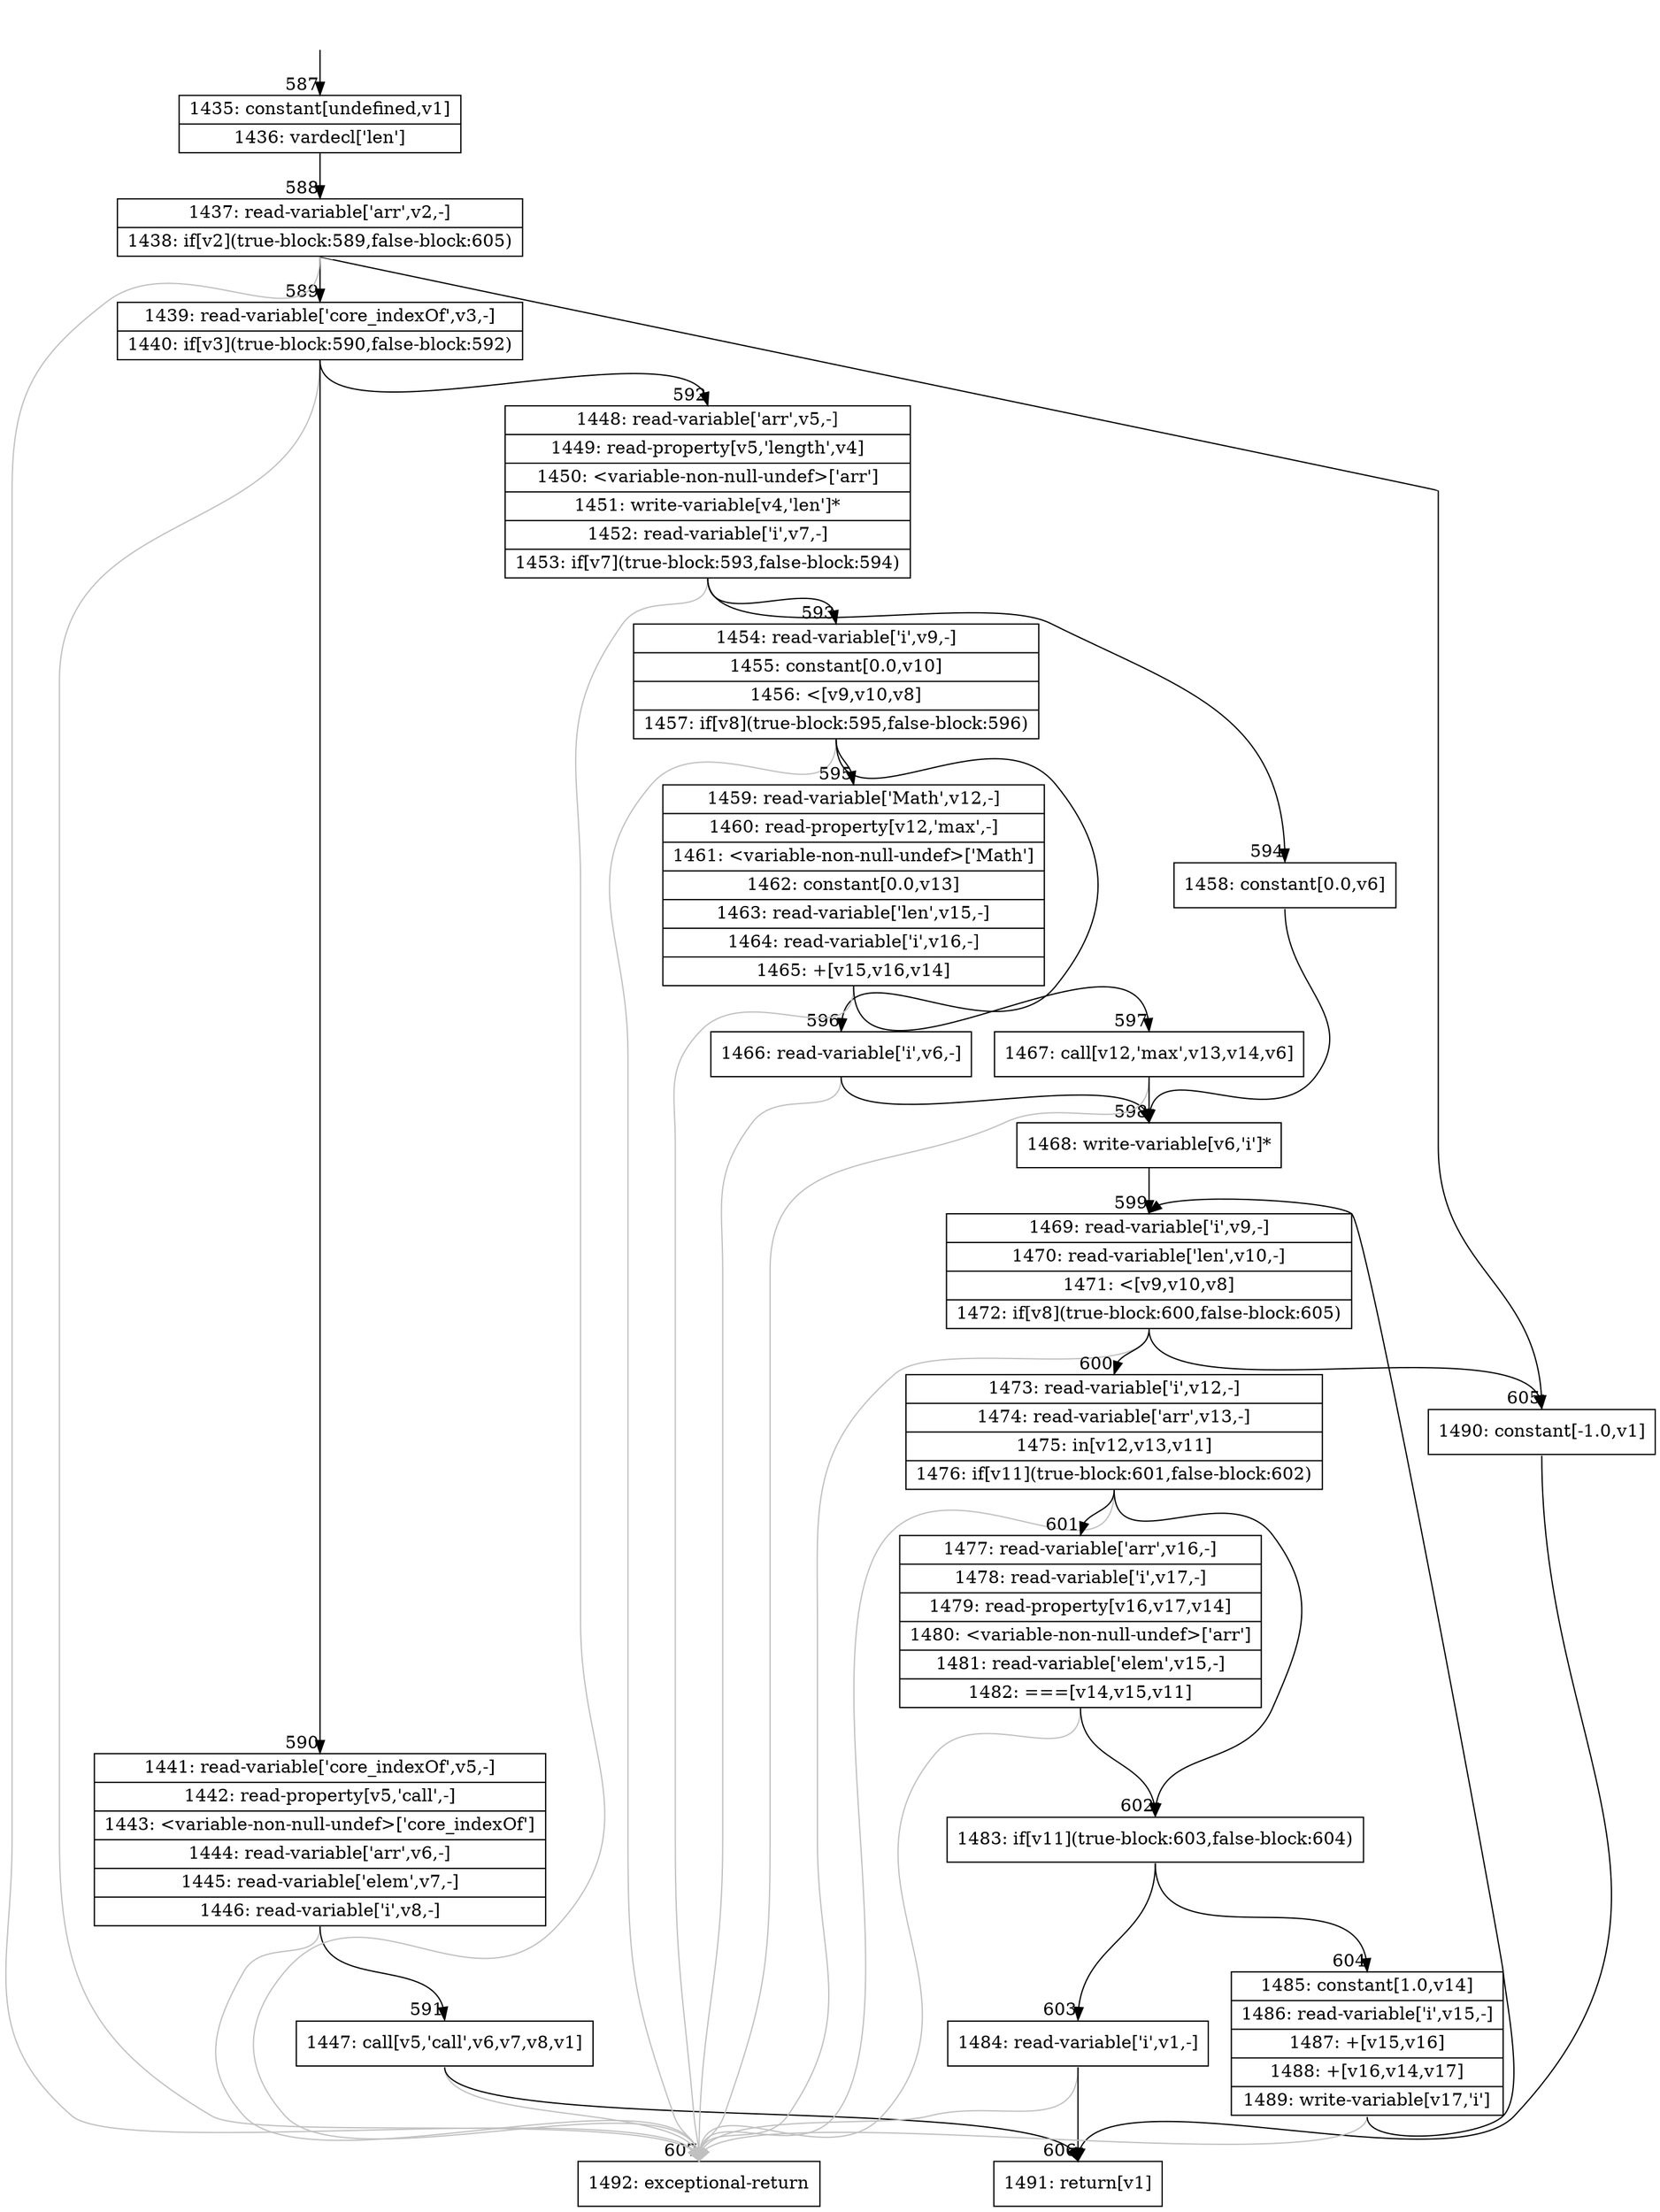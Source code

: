 digraph {
rankdir="TD"
BB_entry44[shape=none,label=""];
BB_entry44 -> BB587 [tailport=s, headport=n, headlabel="    587"]
BB587 [shape=record label="{1435: constant[undefined,v1]|1436: vardecl['len']}" ] 
BB587 -> BB588 [tailport=s, headport=n, headlabel="      588"]
BB588 [shape=record label="{1437: read-variable['arr',v2,-]|1438: if[v2](true-block:589,false-block:605)}" ] 
BB588 -> BB589 [tailport=s, headport=n, headlabel="      589"]
BB588 -> BB605 [tailport=s, headport=n, headlabel="      605"]
BB588 -> BB607 [tailport=s, headport=n, color=gray, headlabel="      607"]
BB589 [shape=record label="{1439: read-variable['core_indexOf',v3,-]|1440: if[v3](true-block:590,false-block:592)}" ] 
BB589 -> BB590 [tailport=s, headport=n, headlabel="      590"]
BB589 -> BB592 [tailport=s, headport=n, headlabel="      592"]
BB589 -> BB607 [tailport=s, headport=n, color=gray]
BB590 [shape=record label="{1441: read-variable['core_indexOf',v5,-]|1442: read-property[v5,'call',-]|1443: \<variable-non-null-undef\>['core_indexOf']|1444: read-variable['arr',v6,-]|1445: read-variable['elem',v7,-]|1446: read-variable['i',v8,-]}" ] 
BB590 -> BB591 [tailport=s, headport=n, headlabel="      591"]
BB590 -> BB607 [tailport=s, headport=n, color=gray]
BB591 [shape=record label="{1447: call[v5,'call',v6,v7,v8,v1]}" ] 
BB591 -> BB606 [tailport=s, headport=n, headlabel="      606"]
BB591 -> BB607 [tailport=s, headport=n, color=gray]
BB592 [shape=record label="{1448: read-variable['arr',v5,-]|1449: read-property[v5,'length',v4]|1450: \<variable-non-null-undef\>['arr']|1451: write-variable[v4,'len']*|1452: read-variable['i',v7,-]|1453: if[v7](true-block:593,false-block:594)}" ] 
BB592 -> BB593 [tailport=s, headport=n, headlabel="      593"]
BB592 -> BB594 [tailport=s, headport=n, headlabel="      594"]
BB592 -> BB607 [tailport=s, headport=n, color=gray]
BB593 [shape=record label="{1454: read-variable['i',v9,-]|1455: constant[0.0,v10]|1456: \<[v9,v10,v8]|1457: if[v8](true-block:595,false-block:596)}" ] 
BB593 -> BB595 [tailport=s, headport=n, headlabel="      595"]
BB593 -> BB596 [tailport=s, headport=n, headlabel="      596"]
BB593 -> BB607 [tailport=s, headport=n, color=gray]
BB594 [shape=record label="{1458: constant[0.0,v6]}" ] 
BB594 -> BB598 [tailport=s, headport=n, headlabel="      598"]
BB595 [shape=record label="{1459: read-variable['Math',v12,-]|1460: read-property[v12,'max',-]|1461: \<variable-non-null-undef\>['Math']|1462: constant[0.0,v13]|1463: read-variable['len',v15,-]|1464: read-variable['i',v16,-]|1465: +[v15,v16,v14]}" ] 
BB595 -> BB597 [tailport=s, headport=n, headlabel="      597"]
BB595 -> BB607 [tailport=s, headport=n, color=gray]
BB596 [shape=record label="{1466: read-variable['i',v6,-]}" ] 
BB596 -> BB598 [tailport=s, headport=n]
BB596 -> BB607 [tailport=s, headport=n, color=gray]
BB597 [shape=record label="{1467: call[v12,'max',v13,v14,v6]}" ] 
BB597 -> BB598 [tailport=s, headport=n]
BB597 -> BB607 [tailport=s, headport=n, color=gray]
BB598 [shape=record label="{1468: write-variable[v6,'i']*}" ] 
BB598 -> BB599 [tailport=s, headport=n, headlabel="      599"]
BB599 [shape=record label="{1469: read-variable['i',v9,-]|1470: read-variable['len',v10,-]|1471: \<[v9,v10,v8]|1472: if[v8](true-block:600,false-block:605)}" ] 
BB599 -> BB600 [tailport=s, headport=n, headlabel="      600"]
BB599 -> BB605 [tailport=s, headport=n]
BB599 -> BB607 [tailport=s, headport=n, color=gray]
BB600 [shape=record label="{1473: read-variable['i',v12,-]|1474: read-variable['arr',v13,-]|1475: in[v12,v13,v11]|1476: if[v11](true-block:601,false-block:602)}" ] 
BB600 -> BB602 [tailport=s, headport=n, headlabel="      602"]
BB600 -> BB601 [tailport=s, headport=n, headlabel="      601"]
BB600 -> BB607 [tailport=s, headport=n, color=gray]
BB601 [shape=record label="{1477: read-variable['arr',v16,-]|1478: read-variable['i',v17,-]|1479: read-property[v16,v17,v14]|1480: \<variable-non-null-undef\>['arr']|1481: read-variable['elem',v15,-]|1482: ===[v14,v15,v11]}" ] 
BB601 -> BB602 [tailport=s, headport=n]
BB601 -> BB607 [tailport=s, headport=n, color=gray]
BB602 [shape=record label="{1483: if[v11](true-block:603,false-block:604)}" ] 
BB602 -> BB603 [tailport=s, headport=n, headlabel="      603"]
BB602 -> BB604 [tailport=s, headport=n, headlabel="      604"]
BB603 [shape=record label="{1484: read-variable['i',v1,-]}" ] 
BB603 -> BB606 [tailport=s, headport=n]
BB603 -> BB607 [tailport=s, headport=n, color=gray]
BB604 [shape=record label="{1485: constant[1.0,v14]|1486: read-variable['i',v15,-]|1487: +[v15,v16]|1488: +[v16,v14,v17]|1489: write-variable[v17,'i']}" ] 
BB604 -> BB599 [tailport=s, headport=n]
BB604 -> BB607 [tailport=s, headport=n, color=gray]
BB605 [shape=record label="{1490: constant[-1.0,v1]}" ] 
BB605 -> BB606 [tailport=s, headport=n]
BB606 [shape=record label="{1491: return[v1]}" ] 
BB607 [shape=record label="{1492: exceptional-return}" ] 
}
